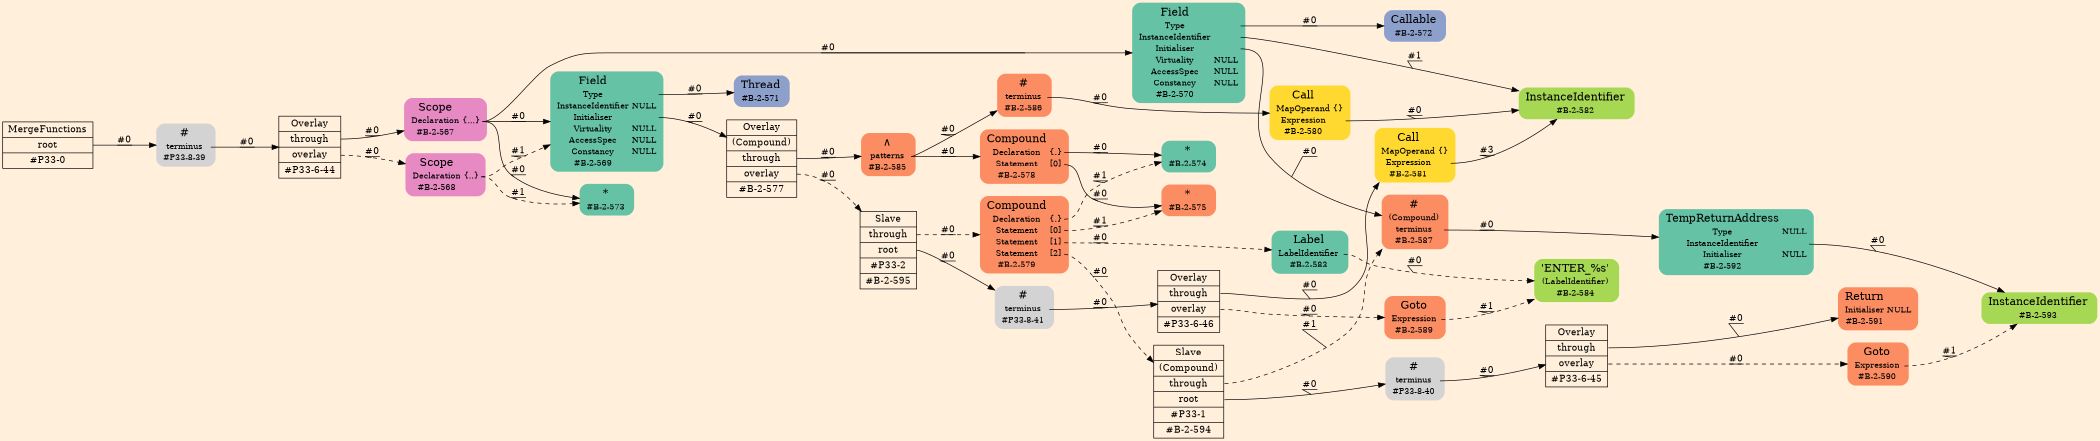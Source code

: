 digraph Inferno {
graph [
rankdir = "LR"
ranksep = 1.0
size = "14,20"
bgcolor = antiquewhite1
];
node [
];
"CR#P33-0" [
shape = "record"
fillcolor = "transparent"
label = "<fixed> MergeFunctions | <port0> root | <port1> #P33-0"
style = "filled"
fontsize = "14"
fillcolor = antiquewhite1
];
"#P33-8-39" [
shape = "plaintext"
label = <<TABLE BORDER="0" CELLBORDER="0" CELLSPACING="0">
 <TR>
  <TD><FONT POINT-SIZE="16.0">#</FONT></TD>
  <TD></TD>
 </TR>
 <TR>
  <TD>terminus</TD>
  <TD PORT="port0"></TD>
 </TR>
 <TR>
  <TD>#P33-8-39</TD>
  <TD PORT="port1"></TD>
 </TR>
</TABLE>>
style = "rounded,filled"
fontsize = "12"
];
"#P33-6-44" [
shape = "record"
label = "<fixed> Overlay | <port0> through | <port1> overlay | <port2> #P33-6-44"
style = "filled"
fontsize = "14"
fillcolor = antiquewhite1
];
"#B-2-567" [
shape = "plaintext"
fillcolor = "/set28/4"
label = <<TABLE BORDER="0" CELLBORDER="0" CELLSPACING="0">
 <TR>
  <TD><FONT POINT-SIZE="16.0">Scope</FONT></TD>
  <TD></TD>
 </TR>
 <TR>
  <TD>Declaration</TD>
  <TD PORT="port0">{...}</TD>
 </TR>
 <TR>
  <TD>#B-2-567</TD>
  <TD PORT="port1"></TD>
 </TR>
</TABLE>>
style = "rounded,filled"
fontsize = "12"
];
"#B-2-573" [
shape = "plaintext"
fillcolor = "/set28/1"
label = <<TABLE BORDER="0" CELLBORDER="0" CELLSPACING="0">
 <TR>
  <TD><FONT POINT-SIZE="16.0">*</FONT></TD>
  <TD></TD>
 </TR>
 <TR>
  <TD>#B-2-573</TD>
  <TD PORT="port0"></TD>
 </TR>
</TABLE>>
style = "rounded,filled"
fontsize = "12"
];
"#B-2-569" [
shape = "plaintext"
fillcolor = "/set28/1"
label = <<TABLE BORDER="0" CELLBORDER="0" CELLSPACING="0">
 <TR>
  <TD><FONT POINT-SIZE="16.0">Field</FONT></TD>
  <TD></TD>
 </TR>
 <TR>
  <TD>Type</TD>
  <TD PORT="port0"></TD>
 </TR>
 <TR>
  <TD>InstanceIdentifier</TD>
  <TD PORT="port1">NULL</TD>
 </TR>
 <TR>
  <TD>Initialiser</TD>
  <TD PORT="port2"></TD>
 </TR>
 <TR>
  <TD>Virtuality</TD>
  <TD PORT="port3">NULL</TD>
 </TR>
 <TR>
  <TD>AccessSpec</TD>
  <TD PORT="port4">NULL</TD>
 </TR>
 <TR>
  <TD>Constancy</TD>
  <TD PORT="port5">NULL</TD>
 </TR>
 <TR>
  <TD>#B-2-569</TD>
  <TD PORT="port6"></TD>
 </TR>
</TABLE>>
style = "rounded,filled"
fontsize = "12"
];
"#B-2-571" [
shape = "plaintext"
fillcolor = "/set28/3"
label = <<TABLE BORDER="0" CELLBORDER="0" CELLSPACING="0">
 <TR>
  <TD><FONT POINT-SIZE="16.0">Thread</FONT></TD>
  <TD></TD>
 </TR>
 <TR>
  <TD>#B-2-571</TD>
  <TD PORT="port0"></TD>
 </TR>
</TABLE>>
style = "rounded,filled"
fontsize = "12"
];
"#B-2-577" [
shape = "record"
fillcolor = "/set28/2"
label = "<fixed> Overlay | <port0> (Compound) | <port1> through | <port2> overlay | <port3> #B-2-577"
style = "filled"
fontsize = "14"
fillcolor = antiquewhite1
];
"#B-2-585" [
shape = "plaintext"
fillcolor = "/set28/2"
label = <<TABLE BORDER="0" CELLBORDER="0" CELLSPACING="0">
 <TR>
  <TD><FONT POINT-SIZE="16.0">∧</FONT></TD>
  <TD></TD>
 </TR>
 <TR>
  <TD>patterns</TD>
  <TD PORT="port0"></TD>
 </TR>
 <TR>
  <TD>#B-2-585</TD>
  <TD PORT="port1"></TD>
 </TR>
</TABLE>>
style = "rounded,filled"
fontsize = "12"
];
"#B-2-578" [
shape = "plaintext"
fillcolor = "/set28/2"
label = <<TABLE BORDER="0" CELLBORDER="0" CELLSPACING="0">
 <TR>
  <TD><FONT POINT-SIZE="16.0">Compound</FONT></TD>
  <TD></TD>
 </TR>
 <TR>
  <TD>Declaration</TD>
  <TD PORT="port0">{.}</TD>
 </TR>
 <TR>
  <TD>Statement</TD>
  <TD PORT="port1">[0]</TD>
 </TR>
 <TR>
  <TD>#B-2-578</TD>
  <TD PORT="port2"></TD>
 </TR>
</TABLE>>
style = "rounded,filled"
fontsize = "12"
];
"#B-2-574" [
shape = "plaintext"
fillcolor = "/set28/1"
label = <<TABLE BORDER="0" CELLBORDER="0" CELLSPACING="0">
 <TR>
  <TD><FONT POINT-SIZE="16.0">*</FONT></TD>
  <TD></TD>
 </TR>
 <TR>
  <TD>#B-2-574</TD>
  <TD PORT="port0"></TD>
 </TR>
</TABLE>>
style = "rounded,filled"
fontsize = "12"
];
"#B-2-575" [
shape = "plaintext"
fillcolor = "/set28/2"
label = <<TABLE BORDER="0" CELLBORDER="0" CELLSPACING="0">
 <TR>
  <TD><FONT POINT-SIZE="16.0">*</FONT></TD>
  <TD></TD>
 </TR>
 <TR>
  <TD>#B-2-575</TD>
  <TD PORT="port0"></TD>
 </TR>
</TABLE>>
style = "rounded,filled"
fontsize = "12"
];
"#B-2-586" [
shape = "plaintext"
fillcolor = "/set28/2"
label = <<TABLE BORDER="0" CELLBORDER="0" CELLSPACING="0">
 <TR>
  <TD><FONT POINT-SIZE="16.0">#</FONT></TD>
  <TD></TD>
 </TR>
 <TR>
  <TD>terminus</TD>
  <TD PORT="port0"></TD>
 </TR>
 <TR>
  <TD>#B-2-586</TD>
  <TD PORT="port1"></TD>
 </TR>
</TABLE>>
style = "rounded,filled"
fontsize = "12"
];
"#B-2-580" [
shape = "plaintext"
fillcolor = "/set28/6"
label = <<TABLE BORDER="0" CELLBORDER="0" CELLSPACING="0">
 <TR>
  <TD><FONT POINT-SIZE="16.0">Call</FONT></TD>
  <TD></TD>
 </TR>
 <TR>
  <TD>MapOperand</TD>
  <TD PORT="port0">{}</TD>
 </TR>
 <TR>
  <TD>Expression</TD>
  <TD PORT="port1"></TD>
 </TR>
 <TR>
  <TD>#B-2-580</TD>
  <TD PORT="port2"></TD>
 </TR>
</TABLE>>
style = "rounded,filled"
fontsize = "12"
];
"#B-2-582" [
shape = "plaintext"
fillcolor = "/set28/5"
label = <<TABLE BORDER="0" CELLBORDER="0" CELLSPACING="0">
 <TR>
  <TD><FONT POINT-SIZE="16.0">InstanceIdentifier</FONT></TD>
  <TD></TD>
 </TR>
 <TR>
  <TD>#B-2-582</TD>
  <TD PORT="port0"></TD>
 </TR>
</TABLE>>
style = "rounded,filled"
fontsize = "12"
];
"#B-2-595" [
shape = "record"
fillcolor = "/set28/2"
label = "<fixed> Slave | <port0> through | <port1> root | <port2> #P33-2 | <port3> #B-2-595"
style = "filled"
fontsize = "14"
fillcolor = antiquewhite1
];
"#B-2-579" [
shape = "plaintext"
fillcolor = "/set28/2"
label = <<TABLE BORDER="0" CELLBORDER="0" CELLSPACING="0">
 <TR>
  <TD><FONT POINT-SIZE="16.0">Compound</FONT></TD>
  <TD></TD>
 </TR>
 <TR>
  <TD>Declaration</TD>
  <TD PORT="port0">{.}</TD>
 </TR>
 <TR>
  <TD>Statement</TD>
  <TD PORT="port1">[0]</TD>
 </TR>
 <TR>
  <TD>Statement</TD>
  <TD PORT="port2">[1]</TD>
 </TR>
 <TR>
  <TD>Statement</TD>
  <TD PORT="port3">[2]</TD>
 </TR>
 <TR>
  <TD>#B-2-579</TD>
  <TD PORT="port4"></TD>
 </TR>
</TABLE>>
style = "rounded,filled"
fontsize = "12"
];
"#B-2-583" [
shape = "plaintext"
fillcolor = "/set28/1"
label = <<TABLE BORDER="0" CELLBORDER="0" CELLSPACING="0">
 <TR>
  <TD><FONT POINT-SIZE="16.0">Label</FONT></TD>
  <TD></TD>
 </TR>
 <TR>
  <TD>LabelIdentifier</TD>
  <TD PORT="port0"></TD>
 </TR>
 <TR>
  <TD>#B-2-583</TD>
  <TD PORT="port1"></TD>
 </TR>
</TABLE>>
style = "rounded,filled"
fontsize = "12"
];
"#B-2-584" [
shape = "plaintext"
fillcolor = "/set28/5"
label = <<TABLE BORDER="0" CELLBORDER="0" CELLSPACING="0">
 <TR>
  <TD><FONT POINT-SIZE="16.0">'ENTER_%s'</FONT></TD>
  <TD></TD>
 </TR>
 <TR>
  <TD>(LabelIdentifier)</TD>
  <TD PORT="port0"></TD>
 </TR>
 <TR>
  <TD>#B-2-584</TD>
  <TD PORT="port1"></TD>
 </TR>
</TABLE>>
style = "rounded,filled"
fontsize = "12"
];
"#B-2-594" [
shape = "record"
fillcolor = "/set28/2"
label = "<fixed> Slave | <port0> (Compound) | <port1> through | <port2> root | <port3> #P33-1 | <port4> #B-2-594"
style = "filled"
fontsize = "14"
fillcolor = antiquewhite1
];
"#B-2-587" [
shape = "plaintext"
fillcolor = "/set28/2"
label = <<TABLE BORDER="0" CELLBORDER="0" CELLSPACING="0">
 <TR>
  <TD><FONT POINT-SIZE="16.0">#</FONT></TD>
  <TD></TD>
 </TR>
 <TR>
  <TD>(Compound)</TD>
  <TD PORT="port0"></TD>
 </TR>
 <TR>
  <TD>terminus</TD>
  <TD PORT="port1"></TD>
 </TR>
 <TR>
  <TD>#B-2-587</TD>
  <TD PORT="port2"></TD>
 </TR>
</TABLE>>
style = "rounded,filled"
fontsize = "12"
];
"#B-2-592" [
shape = "plaintext"
fillcolor = "/set28/1"
label = <<TABLE BORDER="0" CELLBORDER="0" CELLSPACING="0">
 <TR>
  <TD><FONT POINT-SIZE="16.0">TempReturnAddress</FONT></TD>
  <TD></TD>
 </TR>
 <TR>
  <TD>Type</TD>
  <TD PORT="port0">NULL</TD>
 </TR>
 <TR>
  <TD>InstanceIdentifier</TD>
  <TD PORT="port1"></TD>
 </TR>
 <TR>
  <TD>Initialiser</TD>
  <TD PORT="port2">NULL</TD>
 </TR>
 <TR>
  <TD>#B-2-592</TD>
  <TD PORT="port3"></TD>
 </TR>
</TABLE>>
style = "rounded,filled"
fontsize = "12"
];
"#B-2-593" [
shape = "plaintext"
fillcolor = "/set28/5"
label = <<TABLE BORDER="0" CELLBORDER="0" CELLSPACING="0">
 <TR>
  <TD><FONT POINT-SIZE="16.0">InstanceIdentifier</FONT></TD>
  <TD></TD>
 </TR>
 <TR>
  <TD>#B-2-593</TD>
  <TD PORT="port0"></TD>
 </TR>
</TABLE>>
style = "rounded,filled"
fontsize = "12"
];
"#P33-8-40" [
shape = "plaintext"
label = <<TABLE BORDER="0" CELLBORDER="0" CELLSPACING="0">
 <TR>
  <TD><FONT POINT-SIZE="16.0">#</FONT></TD>
  <TD></TD>
 </TR>
 <TR>
  <TD>terminus</TD>
  <TD PORT="port0"></TD>
 </TR>
 <TR>
  <TD>#P33-8-40</TD>
  <TD PORT="port1"></TD>
 </TR>
</TABLE>>
style = "rounded,filled"
fontsize = "12"
];
"#P33-6-45" [
shape = "record"
label = "<fixed> Overlay | <port0> through | <port1> overlay | <port2> #P33-6-45"
style = "filled"
fontsize = "14"
fillcolor = antiquewhite1
];
"#B-2-591" [
shape = "plaintext"
fillcolor = "/set28/2"
label = <<TABLE BORDER="0" CELLBORDER="0" CELLSPACING="0">
 <TR>
  <TD><FONT POINT-SIZE="16.0">Return</FONT></TD>
  <TD></TD>
 </TR>
 <TR>
  <TD>Initialiser</TD>
  <TD PORT="port0">NULL</TD>
 </TR>
 <TR>
  <TD>#B-2-591</TD>
  <TD PORT="port1"></TD>
 </TR>
</TABLE>>
style = "rounded,filled"
fontsize = "12"
];
"#B-2-590" [
shape = "plaintext"
fillcolor = "/set28/2"
label = <<TABLE BORDER="0" CELLBORDER="0" CELLSPACING="0">
 <TR>
  <TD><FONT POINT-SIZE="16.0">Goto</FONT></TD>
  <TD></TD>
 </TR>
 <TR>
  <TD>Expression</TD>
  <TD PORT="port0"></TD>
 </TR>
 <TR>
  <TD>#B-2-590</TD>
  <TD PORT="port1"></TD>
 </TR>
</TABLE>>
style = "rounded,filled"
fontsize = "12"
];
"#P33-8-41" [
shape = "plaintext"
label = <<TABLE BORDER="0" CELLBORDER="0" CELLSPACING="0">
 <TR>
  <TD><FONT POINT-SIZE="16.0">#</FONT></TD>
  <TD></TD>
 </TR>
 <TR>
  <TD>terminus</TD>
  <TD PORT="port0"></TD>
 </TR>
 <TR>
  <TD>#P33-8-41</TD>
  <TD PORT="port1"></TD>
 </TR>
</TABLE>>
style = "rounded,filled"
fontsize = "12"
];
"#P33-6-46" [
shape = "record"
label = "<fixed> Overlay | <port0> through | <port1> overlay | <port2> #P33-6-46"
style = "filled"
fontsize = "14"
fillcolor = antiquewhite1
];
"#B-2-581" [
shape = "plaintext"
fillcolor = "/set28/6"
label = <<TABLE BORDER="0" CELLBORDER="0" CELLSPACING="0">
 <TR>
  <TD><FONT POINT-SIZE="16.0">Call</FONT></TD>
  <TD></TD>
 </TR>
 <TR>
  <TD>MapOperand</TD>
  <TD PORT="port0">{}</TD>
 </TR>
 <TR>
  <TD>Expression</TD>
  <TD PORT="port1"></TD>
 </TR>
 <TR>
  <TD>#B-2-581</TD>
  <TD PORT="port2"></TD>
 </TR>
</TABLE>>
style = "rounded,filled"
fontsize = "12"
];
"#B-2-589" [
shape = "plaintext"
fillcolor = "/set28/2"
label = <<TABLE BORDER="0" CELLBORDER="0" CELLSPACING="0">
 <TR>
  <TD><FONT POINT-SIZE="16.0">Goto</FONT></TD>
  <TD></TD>
 </TR>
 <TR>
  <TD>Expression</TD>
  <TD PORT="port0"></TD>
 </TR>
 <TR>
  <TD>#B-2-589</TD>
  <TD PORT="port1"></TD>
 </TR>
</TABLE>>
style = "rounded,filled"
fontsize = "12"
];
"#B-2-570" [
shape = "plaintext"
fillcolor = "/set28/1"
label = <<TABLE BORDER="0" CELLBORDER="0" CELLSPACING="0">
 <TR>
  <TD><FONT POINT-SIZE="16.0">Field</FONT></TD>
  <TD></TD>
 </TR>
 <TR>
  <TD>Type</TD>
  <TD PORT="port0"></TD>
 </TR>
 <TR>
  <TD>InstanceIdentifier</TD>
  <TD PORT="port1"></TD>
 </TR>
 <TR>
  <TD>Initialiser</TD>
  <TD PORT="port2"></TD>
 </TR>
 <TR>
  <TD>Virtuality</TD>
  <TD PORT="port3">NULL</TD>
 </TR>
 <TR>
  <TD>AccessSpec</TD>
  <TD PORT="port4">NULL</TD>
 </TR>
 <TR>
  <TD>Constancy</TD>
  <TD PORT="port5">NULL</TD>
 </TR>
 <TR>
  <TD>#B-2-570</TD>
  <TD PORT="port6"></TD>
 </TR>
</TABLE>>
style = "rounded,filled"
fontsize = "12"
];
"#B-2-572" [
shape = "plaintext"
fillcolor = "/set28/3"
label = <<TABLE BORDER="0" CELLBORDER="0" CELLSPACING="0">
 <TR>
  <TD><FONT POINT-SIZE="16.0">Callable</FONT></TD>
  <TD></TD>
 </TR>
 <TR>
  <TD>#B-2-572</TD>
  <TD PORT="port0"></TD>
 </TR>
</TABLE>>
style = "rounded,filled"
fontsize = "12"
];
"#B-2-568" [
shape = "plaintext"
fillcolor = "/set28/4"
label = <<TABLE BORDER="0" CELLBORDER="0" CELLSPACING="0">
 <TR>
  <TD><FONT POINT-SIZE="16.0">Scope</FONT></TD>
  <TD></TD>
 </TR>
 <TR>
  <TD>Declaration</TD>
  <TD PORT="port0">{..}</TD>
 </TR>
 <TR>
  <TD>#B-2-568</TD>
  <TD PORT="port1"></TD>
 </TR>
</TABLE>>
style = "rounded,filled"
fontsize = "12"
];
"CR#P33-0":port0 -> "#P33-8-39" [style="solid"
label = "#0"
decorate = true
];
"#P33-8-39":port0 -> "#P33-6-44" [style="solid"
label = "#0"
decorate = true
];
"#P33-6-44":port0 -> "#B-2-567" [style="solid"
label = "#0"
decorate = true
];
"#P33-6-44":port1 -> "#B-2-568" [style="dashed"
label = "#0"
decorate = true
];
"#B-2-567":port0 -> "#B-2-573" [style="solid"
label = "#0"
decorate = true
];
"#B-2-567":port0 -> "#B-2-569" [style="solid"
label = "#0"
decorate = true
];
"#B-2-567":port0 -> "#B-2-570" [style="solid"
label = "#0"
decorate = true
];
"#B-2-569":port0 -> "#B-2-571" [style="solid"
label = "#0"
decorate = true
];
"#B-2-569":port2 -> "#B-2-577" [style="solid"
label = "#0"
decorate = true
];
"#B-2-577":port1 -> "#B-2-585" [style="solid"
label = "#0"
decorate = true
];
"#B-2-577":port2 -> "#B-2-595" [style="dashed"
label = "#0"
decorate = true
];
"#B-2-585":port0 -> "#B-2-578" [style="solid"
label = "#0"
decorate = true
];
"#B-2-585":port0 -> "#B-2-586" [style="solid"
label = "#0"
decorate = true
];
"#B-2-578":port0 -> "#B-2-574" [style="solid"
label = "#0"
decorate = true
];
"#B-2-578":port1 -> "#B-2-575" [style="solid"
label = "#0"
decorate = true
];
"#B-2-586":port0 -> "#B-2-580" [style="solid"
label = "#0"
decorate = true
];
"#B-2-580":port1 -> "#B-2-582" [style="solid"
label = "#0"
decorate = true
];
"#B-2-595":port0 -> "#B-2-579" [style="dashed"
label = "#0"
decorate = true
];
"#B-2-595":port1 -> "#P33-8-41" [style="solid"
label = "#0"
decorate = true
];
"#B-2-579":port0 -> "#B-2-574" [style="dashed"
label = "#1"
decorate = true
];
"#B-2-579":port1 -> "#B-2-575" [style="dashed"
label = "#1"
decorate = true
];
"#B-2-579":port2 -> "#B-2-583" [style="dashed"
label = "#0"
decorate = true
];
"#B-2-579":port3 -> "#B-2-594" [style="dashed"
label = "#0"
decorate = true
];
"#B-2-583":port0 -> "#B-2-584" [style="dashed"
label = "#0"
decorate = true
];
"#B-2-594":port1 -> "#B-2-587" [style="dashed"
label = "#1"
decorate = true
];
"#B-2-594":port2 -> "#P33-8-40" [style="solid"
label = "#0"
decorate = true
];
"#B-2-587":port1 -> "#B-2-592" [style="solid"
label = "#0"
decorate = true
];
"#B-2-592":port1 -> "#B-2-593" [style="solid"
label = "#0"
decorate = true
];
"#P33-8-40":port0 -> "#P33-6-45" [style="solid"
label = "#0"
decorate = true
];
"#P33-6-45":port0 -> "#B-2-591" [style="solid"
label = "#0"
decorate = true
];
"#P33-6-45":port1 -> "#B-2-590" [style="dashed"
label = "#0"
decorate = true
];
"#B-2-590":port0 -> "#B-2-593" [style="dashed"
label = "#1"
decorate = true
];
"#P33-8-41":port0 -> "#P33-6-46" [style="solid"
label = "#0"
decorate = true
];
"#P33-6-46":port0 -> "#B-2-581" [style="solid"
label = "#0"
decorate = true
];
"#P33-6-46":port1 -> "#B-2-589" [style="dashed"
label = "#0"
decorate = true
];
"#B-2-581":port1 -> "#B-2-582" [style="solid"
label = "#3"
decorate = true
];
"#B-2-589":port0 -> "#B-2-584" [style="dashed"
label = "#1"
decorate = true
];
"#B-2-570":port0 -> "#B-2-572" [style="solid"
label = "#0"
decorate = true
];
"#B-2-570":port1 -> "#B-2-582" [style="solid"
label = "#1"
decorate = true
];
"#B-2-570":port2 -> "#B-2-587" [style="solid"
label = "#0"
decorate = true
];
"#B-2-568":port0 -> "#B-2-573" [style="dashed"
label = "#1"
decorate = true
];
"#B-2-568":port0 -> "#B-2-569" [style="dashed"
label = "#1"
decorate = true
];
}
